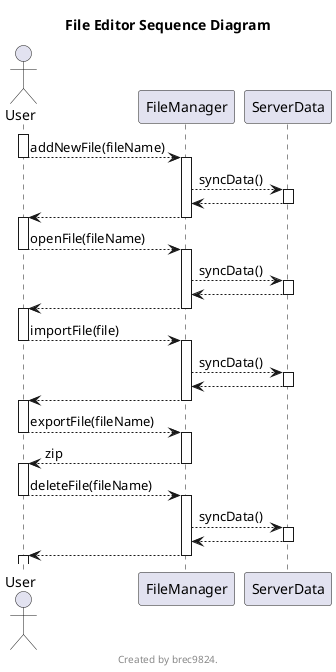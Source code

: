 @startuml

title File Editor Sequence Diagram
footer 
Created by brec9824.
endfooter

actor User

''''''''''''''''''''''''''
'Add New File
''''''''''''''''''''''''''

activate User
User --> FileManager : addNewFile(fileName)
deactivate User

activate FileManager
FileManager --> ServerData : syncData()

activate ServerData
ServerData --> FileManager
deactivate ServerData

FileManager --> User
deactivate FileManager
activate User

'''''''''''''''''''''''
'Open file
'''''''''''''''''''''''

User --> FileManager : openFile(fileName)
deactivate User

activate FileManager
FileManager --> ServerData : syncData()

activate ServerData
ServerData --> FileManager
deactivate ServerData

FileManager --> User
deactivate FileManager
activate User

'''''''''''''''''''''''''''
'Import File
'''''''''''''''''''''''''''
User --> FileManager : importFile(file)
deactivate User

activate FileManager
FileManager --> ServerData : syncData()

activate ServerData
ServerData --> FileManager
deactivate ServerData

FileManager --> User
deactivate FileManager
activate User

'''''''''''''''''''''''
'Export file
'''''''''''''''''''''''

User --> FileManager : exportFile(fileName)
deactivate User

activate FileManager
FileManager --> User : zip
deactivate FileManager

activate User

'''''''''''''''''''''''
'Delete file
'''''''''''''''''''''''

User --> FileManager : deleteFile(fileName)
deactivate User

activate FileManager
FileManager --> ServerData : syncData()

activate ServerData
ServerData --> FileManager
deactivate ServerData

FileManager --> User
deactivate FileManager
activate User

@enduml
